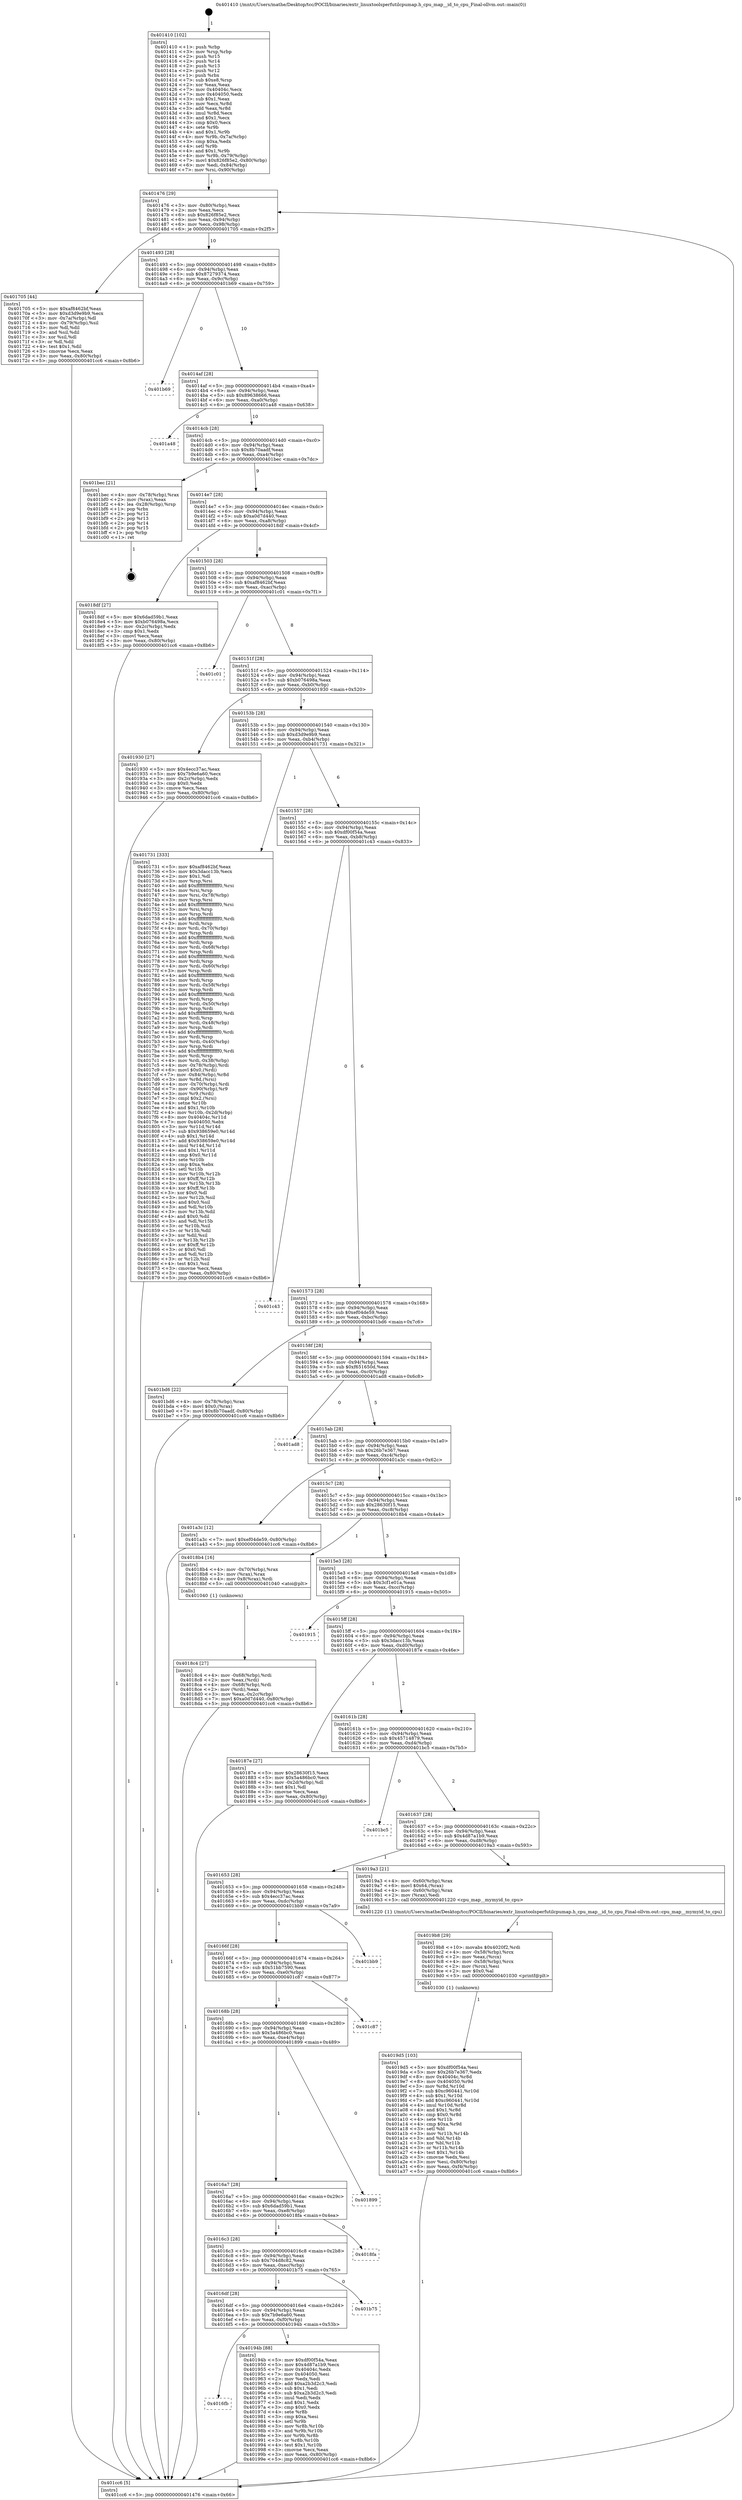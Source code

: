 digraph "0x401410" {
  label = "0x401410 (/mnt/c/Users/mathe/Desktop/tcc/POCII/binaries/extr_linuxtoolsperfutilcpumap.h_cpu_map__id_to_cpu_Final-ollvm.out::main(0))"
  labelloc = "t"
  node[shape=record]

  Entry [label="",width=0.3,height=0.3,shape=circle,fillcolor=black,style=filled]
  "0x401476" [label="{
     0x401476 [29]\l
     | [instrs]\l
     &nbsp;&nbsp;0x401476 \<+3\>: mov -0x80(%rbp),%eax\l
     &nbsp;&nbsp;0x401479 \<+2\>: mov %eax,%ecx\l
     &nbsp;&nbsp;0x40147b \<+6\>: sub $0x826f85e2,%ecx\l
     &nbsp;&nbsp;0x401481 \<+6\>: mov %eax,-0x94(%rbp)\l
     &nbsp;&nbsp;0x401487 \<+6\>: mov %ecx,-0x98(%rbp)\l
     &nbsp;&nbsp;0x40148d \<+6\>: je 0000000000401705 \<main+0x2f5\>\l
  }"]
  "0x401705" [label="{
     0x401705 [44]\l
     | [instrs]\l
     &nbsp;&nbsp;0x401705 \<+5\>: mov $0xaf8462bf,%eax\l
     &nbsp;&nbsp;0x40170a \<+5\>: mov $0xd3d9e9b9,%ecx\l
     &nbsp;&nbsp;0x40170f \<+3\>: mov -0x7a(%rbp),%dl\l
     &nbsp;&nbsp;0x401712 \<+4\>: mov -0x79(%rbp),%sil\l
     &nbsp;&nbsp;0x401716 \<+3\>: mov %dl,%dil\l
     &nbsp;&nbsp;0x401719 \<+3\>: and %sil,%dil\l
     &nbsp;&nbsp;0x40171c \<+3\>: xor %sil,%dl\l
     &nbsp;&nbsp;0x40171f \<+3\>: or %dl,%dil\l
     &nbsp;&nbsp;0x401722 \<+4\>: test $0x1,%dil\l
     &nbsp;&nbsp;0x401726 \<+3\>: cmovne %ecx,%eax\l
     &nbsp;&nbsp;0x401729 \<+3\>: mov %eax,-0x80(%rbp)\l
     &nbsp;&nbsp;0x40172c \<+5\>: jmp 0000000000401cc6 \<main+0x8b6\>\l
  }"]
  "0x401493" [label="{
     0x401493 [28]\l
     | [instrs]\l
     &nbsp;&nbsp;0x401493 \<+5\>: jmp 0000000000401498 \<main+0x88\>\l
     &nbsp;&nbsp;0x401498 \<+6\>: mov -0x94(%rbp),%eax\l
     &nbsp;&nbsp;0x40149e \<+5\>: sub $0x87279374,%eax\l
     &nbsp;&nbsp;0x4014a3 \<+6\>: mov %eax,-0x9c(%rbp)\l
     &nbsp;&nbsp;0x4014a9 \<+6\>: je 0000000000401b69 \<main+0x759\>\l
  }"]
  "0x401cc6" [label="{
     0x401cc6 [5]\l
     | [instrs]\l
     &nbsp;&nbsp;0x401cc6 \<+5\>: jmp 0000000000401476 \<main+0x66\>\l
  }"]
  "0x401410" [label="{
     0x401410 [102]\l
     | [instrs]\l
     &nbsp;&nbsp;0x401410 \<+1\>: push %rbp\l
     &nbsp;&nbsp;0x401411 \<+3\>: mov %rsp,%rbp\l
     &nbsp;&nbsp;0x401414 \<+2\>: push %r15\l
     &nbsp;&nbsp;0x401416 \<+2\>: push %r14\l
     &nbsp;&nbsp;0x401418 \<+2\>: push %r13\l
     &nbsp;&nbsp;0x40141a \<+2\>: push %r12\l
     &nbsp;&nbsp;0x40141c \<+1\>: push %rbx\l
     &nbsp;&nbsp;0x40141d \<+7\>: sub $0xe8,%rsp\l
     &nbsp;&nbsp;0x401424 \<+2\>: xor %eax,%eax\l
     &nbsp;&nbsp;0x401426 \<+7\>: mov 0x40404c,%ecx\l
     &nbsp;&nbsp;0x40142d \<+7\>: mov 0x404050,%edx\l
     &nbsp;&nbsp;0x401434 \<+3\>: sub $0x1,%eax\l
     &nbsp;&nbsp;0x401437 \<+3\>: mov %ecx,%r8d\l
     &nbsp;&nbsp;0x40143a \<+3\>: add %eax,%r8d\l
     &nbsp;&nbsp;0x40143d \<+4\>: imul %r8d,%ecx\l
     &nbsp;&nbsp;0x401441 \<+3\>: and $0x1,%ecx\l
     &nbsp;&nbsp;0x401444 \<+3\>: cmp $0x0,%ecx\l
     &nbsp;&nbsp;0x401447 \<+4\>: sete %r9b\l
     &nbsp;&nbsp;0x40144b \<+4\>: and $0x1,%r9b\l
     &nbsp;&nbsp;0x40144f \<+4\>: mov %r9b,-0x7a(%rbp)\l
     &nbsp;&nbsp;0x401453 \<+3\>: cmp $0xa,%edx\l
     &nbsp;&nbsp;0x401456 \<+4\>: setl %r9b\l
     &nbsp;&nbsp;0x40145a \<+4\>: and $0x1,%r9b\l
     &nbsp;&nbsp;0x40145e \<+4\>: mov %r9b,-0x79(%rbp)\l
     &nbsp;&nbsp;0x401462 \<+7\>: movl $0x826f85e2,-0x80(%rbp)\l
     &nbsp;&nbsp;0x401469 \<+6\>: mov %edi,-0x84(%rbp)\l
     &nbsp;&nbsp;0x40146f \<+7\>: mov %rsi,-0x90(%rbp)\l
  }"]
  Exit [label="",width=0.3,height=0.3,shape=circle,fillcolor=black,style=filled,peripheries=2]
  "0x401b69" [label="{
     0x401b69\l
  }", style=dashed]
  "0x4014af" [label="{
     0x4014af [28]\l
     | [instrs]\l
     &nbsp;&nbsp;0x4014af \<+5\>: jmp 00000000004014b4 \<main+0xa4\>\l
     &nbsp;&nbsp;0x4014b4 \<+6\>: mov -0x94(%rbp),%eax\l
     &nbsp;&nbsp;0x4014ba \<+5\>: sub $0x89638666,%eax\l
     &nbsp;&nbsp;0x4014bf \<+6\>: mov %eax,-0xa0(%rbp)\l
     &nbsp;&nbsp;0x4014c5 \<+6\>: je 0000000000401a48 \<main+0x638\>\l
  }"]
  "0x4019d5" [label="{
     0x4019d5 [103]\l
     | [instrs]\l
     &nbsp;&nbsp;0x4019d5 \<+5\>: mov $0xdf00f54a,%esi\l
     &nbsp;&nbsp;0x4019da \<+5\>: mov $0x26b7e367,%edx\l
     &nbsp;&nbsp;0x4019df \<+8\>: mov 0x40404c,%r8d\l
     &nbsp;&nbsp;0x4019e7 \<+8\>: mov 0x404050,%r9d\l
     &nbsp;&nbsp;0x4019ef \<+3\>: mov %r8d,%r10d\l
     &nbsp;&nbsp;0x4019f2 \<+7\>: sub $0xc960441,%r10d\l
     &nbsp;&nbsp;0x4019f9 \<+4\>: sub $0x1,%r10d\l
     &nbsp;&nbsp;0x4019fd \<+7\>: add $0xc960441,%r10d\l
     &nbsp;&nbsp;0x401a04 \<+4\>: imul %r10d,%r8d\l
     &nbsp;&nbsp;0x401a08 \<+4\>: and $0x1,%r8d\l
     &nbsp;&nbsp;0x401a0c \<+4\>: cmp $0x0,%r8d\l
     &nbsp;&nbsp;0x401a10 \<+4\>: sete %r11b\l
     &nbsp;&nbsp;0x401a14 \<+4\>: cmp $0xa,%r9d\l
     &nbsp;&nbsp;0x401a18 \<+3\>: setl %bl\l
     &nbsp;&nbsp;0x401a1b \<+3\>: mov %r11b,%r14b\l
     &nbsp;&nbsp;0x401a1e \<+3\>: and %bl,%r14b\l
     &nbsp;&nbsp;0x401a21 \<+3\>: xor %bl,%r11b\l
     &nbsp;&nbsp;0x401a24 \<+3\>: or %r11b,%r14b\l
     &nbsp;&nbsp;0x401a27 \<+4\>: test $0x1,%r14b\l
     &nbsp;&nbsp;0x401a2b \<+3\>: cmovne %edx,%esi\l
     &nbsp;&nbsp;0x401a2e \<+3\>: mov %esi,-0x80(%rbp)\l
     &nbsp;&nbsp;0x401a31 \<+6\>: mov %eax,-0xf4(%rbp)\l
     &nbsp;&nbsp;0x401a37 \<+5\>: jmp 0000000000401cc6 \<main+0x8b6\>\l
  }"]
  "0x401a48" [label="{
     0x401a48\l
  }", style=dashed]
  "0x4014cb" [label="{
     0x4014cb [28]\l
     | [instrs]\l
     &nbsp;&nbsp;0x4014cb \<+5\>: jmp 00000000004014d0 \<main+0xc0\>\l
     &nbsp;&nbsp;0x4014d0 \<+6\>: mov -0x94(%rbp),%eax\l
     &nbsp;&nbsp;0x4014d6 \<+5\>: sub $0x8b70aadf,%eax\l
     &nbsp;&nbsp;0x4014db \<+6\>: mov %eax,-0xa4(%rbp)\l
     &nbsp;&nbsp;0x4014e1 \<+6\>: je 0000000000401bec \<main+0x7dc\>\l
  }"]
  "0x4019b8" [label="{
     0x4019b8 [29]\l
     | [instrs]\l
     &nbsp;&nbsp;0x4019b8 \<+10\>: movabs $0x4020f2,%rdi\l
     &nbsp;&nbsp;0x4019c2 \<+4\>: mov -0x58(%rbp),%rcx\l
     &nbsp;&nbsp;0x4019c6 \<+2\>: mov %eax,(%rcx)\l
     &nbsp;&nbsp;0x4019c8 \<+4\>: mov -0x58(%rbp),%rcx\l
     &nbsp;&nbsp;0x4019cc \<+2\>: mov (%rcx),%esi\l
     &nbsp;&nbsp;0x4019ce \<+2\>: mov $0x0,%al\l
     &nbsp;&nbsp;0x4019d0 \<+5\>: call 0000000000401030 \<printf@plt\>\l
     | [calls]\l
     &nbsp;&nbsp;0x401030 \{1\} (unknown)\l
  }"]
  "0x401bec" [label="{
     0x401bec [21]\l
     | [instrs]\l
     &nbsp;&nbsp;0x401bec \<+4\>: mov -0x78(%rbp),%rax\l
     &nbsp;&nbsp;0x401bf0 \<+2\>: mov (%rax),%eax\l
     &nbsp;&nbsp;0x401bf2 \<+4\>: lea -0x28(%rbp),%rsp\l
     &nbsp;&nbsp;0x401bf6 \<+1\>: pop %rbx\l
     &nbsp;&nbsp;0x401bf7 \<+2\>: pop %r12\l
     &nbsp;&nbsp;0x401bf9 \<+2\>: pop %r13\l
     &nbsp;&nbsp;0x401bfb \<+2\>: pop %r14\l
     &nbsp;&nbsp;0x401bfd \<+2\>: pop %r15\l
     &nbsp;&nbsp;0x401bff \<+1\>: pop %rbp\l
     &nbsp;&nbsp;0x401c00 \<+1\>: ret\l
  }"]
  "0x4014e7" [label="{
     0x4014e7 [28]\l
     | [instrs]\l
     &nbsp;&nbsp;0x4014e7 \<+5\>: jmp 00000000004014ec \<main+0xdc\>\l
     &nbsp;&nbsp;0x4014ec \<+6\>: mov -0x94(%rbp),%eax\l
     &nbsp;&nbsp;0x4014f2 \<+5\>: sub $0xa0d7d440,%eax\l
     &nbsp;&nbsp;0x4014f7 \<+6\>: mov %eax,-0xa8(%rbp)\l
     &nbsp;&nbsp;0x4014fd \<+6\>: je 00000000004018df \<main+0x4cf\>\l
  }"]
  "0x4016fb" [label="{
     0x4016fb\l
  }", style=dashed]
  "0x4018df" [label="{
     0x4018df [27]\l
     | [instrs]\l
     &nbsp;&nbsp;0x4018df \<+5\>: mov $0x6dad59b1,%eax\l
     &nbsp;&nbsp;0x4018e4 \<+5\>: mov $0xb076498a,%ecx\l
     &nbsp;&nbsp;0x4018e9 \<+3\>: mov -0x2c(%rbp),%edx\l
     &nbsp;&nbsp;0x4018ec \<+3\>: cmp $0x1,%edx\l
     &nbsp;&nbsp;0x4018ef \<+3\>: cmovl %ecx,%eax\l
     &nbsp;&nbsp;0x4018f2 \<+3\>: mov %eax,-0x80(%rbp)\l
     &nbsp;&nbsp;0x4018f5 \<+5\>: jmp 0000000000401cc6 \<main+0x8b6\>\l
  }"]
  "0x401503" [label="{
     0x401503 [28]\l
     | [instrs]\l
     &nbsp;&nbsp;0x401503 \<+5\>: jmp 0000000000401508 \<main+0xf8\>\l
     &nbsp;&nbsp;0x401508 \<+6\>: mov -0x94(%rbp),%eax\l
     &nbsp;&nbsp;0x40150e \<+5\>: sub $0xaf8462bf,%eax\l
     &nbsp;&nbsp;0x401513 \<+6\>: mov %eax,-0xac(%rbp)\l
     &nbsp;&nbsp;0x401519 \<+6\>: je 0000000000401c01 \<main+0x7f1\>\l
  }"]
  "0x40194b" [label="{
     0x40194b [88]\l
     | [instrs]\l
     &nbsp;&nbsp;0x40194b \<+5\>: mov $0xdf00f54a,%eax\l
     &nbsp;&nbsp;0x401950 \<+5\>: mov $0x4d87a1b9,%ecx\l
     &nbsp;&nbsp;0x401955 \<+7\>: mov 0x40404c,%edx\l
     &nbsp;&nbsp;0x40195c \<+7\>: mov 0x404050,%esi\l
     &nbsp;&nbsp;0x401963 \<+2\>: mov %edx,%edi\l
     &nbsp;&nbsp;0x401965 \<+6\>: add $0xa2b3d2c3,%edi\l
     &nbsp;&nbsp;0x40196b \<+3\>: sub $0x1,%edi\l
     &nbsp;&nbsp;0x40196e \<+6\>: sub $0xa2b3d2c3,%edi\l
     &nbsp;&nbsp;0x401974 \<+3\>: imul %edi,%edx\l
     &nbsp;&nbsp;0x401977 \<+3\>: and $0x1,%edx\l
     &nbsp;&nbsp;0x40197a \<+3\>: cmp $0x0,%edx\l
     &nbsp;&nbsp;0x40197d \<+4\>: sete %r8b\l
     &nbsp;&nbsp;0x401981 \<+3\>: cmp $0xa,%esi\l
     &nbsp;&nbsp;0x401984 \<+4\>: setl %r9b\l
     &nbsp;&nbsp;0x401988 \<+3\>: mov %r8b,%r10b\l
     &nbsp;&nbsp;0x40198b \<+3\>: and %r9b,%r10b\l
     &nbsp;&nbsp;0x40198e \<+3\>: xor %r9b,%r8b\l
     &nbsp;&nbsp;0x401991 \<+3\>: or %r8b,%r10b\l
     &nbsp;&nbsp;0x401994 \<+4\>: test $0x1,%r10b\l
     &nbsp;&nbsp;0x401998 \<+3\>: cmovne %ecx,%eax\l
     &nbsp;&nbsp;0x40199b \<+3\>: mov %eax,-0x80(%rbp)\l
     &nbsp;&nbsp;0x40199e \<+5\>: jmp 0000000000401cc6 \<main+0x8b6\>\l
  }"]
  "0x401c01" [label="{
     0x401c01\l
  }", style=dashed]
  "0x40151f" [label="{
     0x40151f [28]\l
     | [instrs]\l
     &nbsp;&nbsp;0x40151f \<+5\>: jmp 0000000000401524 \<main+0x114\>\l
     &nbsp;&nbsp;0x401524 \<+6\>: mov -0x94(%rbp),%eax\l
     &nbsp;&nbsp;0x40152a \<+5\>: sub $0xb076498a,%eax\l
     &nbsp;&nbsp;0x40152f \<+6\>: mov %eax,-0xb0(%rbp)\l
     &nbsp;&nbsp;0x401535 \<+6\>: je 0000000000401930 \<main+0x520\>\l
  }"]
  "0x4016df" [label="{
     0x4016df [28]\l
     | [instrs]\l
     &nbsp;&nbsp;0x4016df \<+5\>: jmp 00000000004016e4 \<main+0x2d4\>\l
     &nbsp;&nbsp;0x4016e4 \<+6\>: mov -0x94(%rbp),%eax\l
     &nbsp;&nbsp;0x4016ea \<+5\>: sub $0x7b9e6a60,%eax\l
     &nbsp;&nbsp;0x4016ef \<+6\>: mov %eax,-0xf0(%rbp)\l
     &nbsp;&nbsp;0x4016f5 \<+6\>: je 000000000040194b \<main+0x53b\>\l
  }"]
  "0x401930" [label="{
     0x401930 [27]\l
     | [instrs]\l
     &nbsp;&nbsp;0x401930 \<+5\>: mov $0x4ecc37ac,%eax\l
     &nbsp;&nbsp;0x401935 \<+5\>: mov $0x7b9e6a60,%ecx\l
     &nbsp;&nbsp;0x40193a \<+3\>: mov -0x2c(%rbp),%edx\l
     &nbsp;&nbsp;0x40193d \<+3\>: cmp $0x0,%edx\l
     &nbsp;&nbsp;0x401940 \<+3\>: cmove %ecx,%eax\l
     &nbsp;&nbsp;0x401943 \<+3\>: mov %eax,-0x80(%rbp)\l
     &nbsp;&nbsp;0x401946 \<+5\>: jmp 0000000000401cc6 \<main+0x8b6\>\l
  }"]
  "0x40153b" [label="{
     0x40153b [28]\l
     | [instrs]\l
     &nbsp;&nbsp;0x40153b \<+5\>: jmp 0000000000401540 \<main+0x130\>\l
     &nbsp;&nbsp;0x401540 \<+6\>: mov -0x94(%rbp),%eax\l
     &nbsp;&nbsp;0x401546 \<+5\>: sub $0xd3d9e9b9,%eax\l
     &nbsp;&nbsp;0x40154b \<+6\>: mov %eax,-0xb4(%rbp)\l
     &nbsp;&nbsp;0x401551 \<+6\>: je 0000000000401731 \<main+0x321\>\l
  }"]
  "0x401b75" [label="{
     0x401b75\l
  }", style=dashed]
  "0x401731" [label="{
     0x401731 [333]\l
     | [instrs]\l
     &nbsp;&nbsp;0x401731 \<+5\>: mov $0xaf8462bf,%eax\l
     &nbsp;&nbsp;0x401736 \<+5\>: mov $0x3dacc13b,%ecx\l
     &nbsp;&nbsp;0x40173b \<+2\>: mov $0x1,%dl\l
     &nbsp;&nbsp;0x40173d \<+3\>: mov %rsp,%rsi\l
     &nbsp;&nbsp;0x401740 \<+4\>: add $0xfffffffffffffff0,%rsi\l
     &nbsp;&nbsp;0x401744 \<+3\>: mov %rsi,%rsp\l
     &nbsp;&nbsp;0x401747 \<+4\>: mov %rsi,-0x78(%rbp)\l
     &nbsp;&nbsp;0x40174b \<+3\>: mov %rsp,%rsi\l
     &nbsp;&nbsp;0x40174e \<+4\>: add $0xfffffffffffffff0,%rsi\l
     &nbsp;&nbsp;0x401752 \<+3\>: mov %rsi,%rsp\l
     &nbsp;&nbsp;0x401755 \<+3\>: mov %rsp,%rdi\l
     &nbsp;&nbsp;0x401758 \<+4\>: add $0xfffffffffffffff0,%rdi\l
     &nbsp;&nbsp;0x40175c \<+3\>: mov %rdi,%rsp\l
     &nbsp;&nbsp;0x40175f \<+4\>: mov %rdi,-0x70(%rbp)\l
     &nbsp;&nbsp;0x401763 \<+3\>: mov %rsp,%rdi\l
     &nbsp;&nbsp;0x401766 \<+4\>: add $0xfffffffffffffff0,%rdi\l
     &nbsp;&nbsp;0x40176a \<+3\>: mov %rdi,%rsp\l
     &nbsp;&nbsp;0x40176d \<+4\>: mov %rdi,-0x68(%rbp)\l
     &nbsp;&nbsp;0x401771 \<+3\>: mov %rsp,%rdi\l
     &nbsp;&nbsp;0x401774 \<+4\>: add $0xfffffffffffffff0,%rdi\l
     &nbsp;&nbsp;0x401778 \<+3\>: mov %rdi,%rsp\l
     &nbsp;&nbsp;0x40177b \<+4\>: mov %rdi,-0x60(%rbp)\l
     &nbsp;&nbsp;0x40177f \<+3\>: mov %rsp,%rdi\l
     &nbsp;&nbsp;0x401782 \<+4\>: add $0xfffffffffffffff0,%rdi\l
     &nbsp;&nbsp;0x401786 \<+3\>: mov %rdi,%rsp\l
     &nbsp;&nbsp;0x401789 \<+4\>: mov %rdi,-0x58(%rbp)\l
     &nbsp;&nbsp;0x40178d \<+3\>: mov %rsp,%rdi\l
     &nbsp;&nbsp;0x401790 \<+4\>: add $0xfffffffffffffff0,%rdi\l
     &nbsp;&nbsp;0x401794 \<+3\>: mov %rdi,%rsp\l
     &nbsp;&nbsp;0x401797 \<+4\>: mov %rdi,-0x50(%rbp)\l
     &nbsp;&nbsp;0x40179b \<+3\>: mov %rsp,%rdi\l
     &nbsp;&nbsp;0x40179e \<+4\>: add $0xfffffffffffffff0,%rdi\l
     &nbsp;&nbsp;0x4017a2 \<+3\>: mov %rdi,%rsp\l
     &nbsp;&nbsp;0x4017a5 \<+4\>: mov %rdi,-0x48(%rbp)\l
     &nbsp;&nbsp;0x4017a9 \<+3\>: mov %rsp,%rdi\l
     &nbsp;&nbsp;0x4017ac \<+4\>: add $0xfffffffffffffff0,%rdi\l
     &nbsp;&nbsp;0x4017b0 \<+3\>: mov %rdi,%rsp\l
     &nbsp;&nbsp;0x4017b3 \<+4\>: mov %rdi,-0x40(%rbp)\l
     &nbsp;&nbsp;0x4017b7 \<+3\>: mov %rsp,%rdi\l
     &nbsp;&nbsp;0x4017ba \<+4\>: add $0xfffffffffffffff0,%rdi\l
     &nbsp;&nbsp;0x4017be \<+3\>: mov %rdi,%rsp\l
     &nbsp;&nbsp;0x4017c1 \<+4\>: mov %rdi,-0x38(%rbp)\l
     &nbsp;&nbsp;0x4017c5 \<+4\>: mov -0x78(%rbp),%rdi\l
     &nbsp;&nbsp;0x4017c9 \<+6\>: movl $0x0,(%rdi)\l
     &nbsp;&nbsp;0x4017cf \<+7\>: mov -0x84(%rbp),%r8d\l
     &nbsp;&nbsp;0x4017d6 \<+3\>: mov %r8d,(%rsi)\l
     &nbsp;&nbsp;0x4017d9 \<+4\>: mov -0x70(%rbp),%rdi\l
     &nbsp;&nbsp;0x4017dd \<+7\>: mov -0x90(%rbp),%r9\l
     &nbsp;&nbsp;0x4017e4 \<+3\>: mov %r9,(%rdi)\l
     &nbsp;&nbsp;0x4017e7 \<+3\>: cmpl $0x2,(%rsi)\l
     &nbsp;&nbsp;0x4017ea \<+4\>: setne %r10b\l
     &nbsp;&nbsp;0x4017ee \<+4\>: and $0x1,%r10b\l
     &nbsp;&nbsp;0x4017f2 \<+4\>: mov %r10b,-0x2d(%rbp)\l
     &nbsp;&nbsp;0x4017f6 \<+8\>: mov 0x40404c,%r11d\l
     &nbsp;&nbsp;0x4017fe \<+7\>: mov 0x404050,%ebx\l
     &nbsp;&nbsp;0x401805 \<+3\>: mov %r11d,%r14d\l
     &nbsp;&nbsp;0x401808 \<+7\>: sub $0x938659e0,%r14d\l
     &nbsp;&nbsp;0x40180f \<+4\>: sub $0x1,%r14d\l
     &nbsp;&nbsp;0x401813 \<+7\>: add $0x938659e0,%r14d\l
     &nbsp;&nbsp;0x40181a \<+4\>: imul %r14d,%r11d\l
     &nbsp;&nbsp;0x40181e \<+4\>: and $0x1,%r11d\l
     &nbsp;&nbsp;0x401822 \<+4\>: cmp $0x0,%r11d\l
     &nbsp;&nbsp;0x401826 \<+4\>: sete %r10b\l
     &nbsp;&nbsp;0x40182a \<+3\>: cmp $0xa,%ebx\l
     &nbsp;&nbsp;0x40182d \<+4\>: setl %r15b\l
     &nbsp;&nbsp;0x401831 \<+3\>: mov %r10b,%r12b\l
     &nbsp;&nbsp;0x401834 \<+4\>: xor $0xff,%r12b\l
     &nbsp;&nbsp;0x401838 \<+3\>: mov %r15b,%r13b\l
     &nbsp;&nbsp;0x40183b \<+4\>: xor $0xff,%r13b\l
     &nbsp;&nbsp;0x40183f \<+3\>: xor $0x0,%dl\l
     &nbsp;&nbsp;0x401842 \<+3\>: mov %r12b,%sil\l
     &nbsp;&nbsp;0x401845 \<+4\>: and $0x0,%sil\l
     &nbsp;&nbsp;0x401849 \<+3\>: and %dl,%r10b\l
     &nbsp;&nbsp;0x40184c \<+3\>: mov %r13b,%dil\l
     &nbsp;&nbsp;0x40184f \<+4\>: and $0x0,%dil\l
     &nbsp;&nbsp;0x401853 \<+3\>: and %dl,%r15b\l
     &nbsp;&nbsp;0x401856 \<+3\>: or %r10b,%sil\l
     &nbsp;&nbsp;0x401859 \<+3\>: or %r15b,%dil\l
     &nbsp;&nbsp;0x40185c \<+3\>: xor %dil,%sil\l
     &nbsp;&nbsp;0x40185f \<+3\>: or %r13b,%r12b\l
     &nbsp;&nbsp;0x401862 \<+4\>: xor $0xff,%r12b\l
     &nbsp;&nbsp;0x401866 \<+3\>: or $0x0,%dl\l
     &nbsp;&nbsp;0x401869 \<+3\>: and %dl,%r12b\l
     &nbsp;&nbsp;0x40186c \<+3\>: or %r12b,%sil\l
     &nbsp;&nbsp;0x40186f \<+4\>: test $0x1,%sil\l
     &nbsp;&nbsp;0x401873 \<+3\>: cmovne %ecx,%eax\l
     &nbsp;&nbsp;0x401876 \<+3\>: mov %eax,-0x80(%rbp)\l
     &nbsp;&nbsp;0x401879 \<+5\>: jmp 0000000000401cc6 \<main+0x8b6\>\l
  }"]
  "0x401557" [label="{
     0x401557 [28]\l
     | [instrs]\l
     &nbsp;&nbsp;0x401557 \<+5\>: jmp 000000000040155c \<main+0x14c\>\l
     &nbsp;&nbsp;0x40155c \<+6\>: mov -0x94(%rbp),%eax\l
     &nbsp;&nbsp;0x401562 \<+5\>: sub $0xdf00f54a,%eax\l
     &nbsp;&nbsp;0x401567 \<+6\>: mov %eax,-0xb8(%rbp)\l
     &nbsp;&nbsp;0x40156d \<+6\>: je 0000000000401c43 \<main+0x833\>\l
  }"]
  "0x4016c3" [label="{
     0x4016c3 [28]\l
     | [instrs]\l
     &nbsp;&nbsp;0x4016c3 \<+5\>: jmp 00000000004016c8 \<main+0x2b8\>\l
     &nbsp;&nbsp;0x4016c8 \<+6\>: mov -0x94(%rbp),%eax\l
     &nbsp;&nbsp;0x4016ce \<+5\>: sub $0x704d8c82,%eax\l
     &nbsp;&nbsp;0x4016d3 \<+6\>: mov %eax,-0xec(%rbp)\l
     &nbsp;&nbsp;0x4016d9 \<+6\>: je 0000000000401b75 \<main+0x765\>\l
  }"]
  "0x4018fa" [label="{
     0x4018fa\l
  }", style=dashed]
  "0x401c43" [label="{
     0x401c43\l
  }", style=dashed]
  "0x401573" [label="{
     0x401573 [28]\l
     | [instrs]\l
     &nbsp;&nbsp;0x401573 \<+5\>: jmp 0000000000401578 \<main+0x168\>\l
     &nbsp;&nbsp;0x401578 \<+6\>: mov -0x94(%rbp),%eax\l
     &nbsp;&nbsp;0x40157e \<+5\>: sub $0xef04de59,%eax\l
     &nbsp;&nbsp;0x401583 \<+6\>: mov %eax,-0xbc(%rbp)\l
     &nbsp;&nbsp;0x401589 \<+6\>: je 0000000000401bd6 \<main+0x7c6\>\l
  }"]
  "0x4016a7" [label="{
     0x4016a7 [28]\l
     | [instrs]\l
     &nbsp;&nbsp;0x4016a7 \<+5\>: jmp 00000000004016ac \<main+0x29c\>\l
     &nbsp;&nbsp;0x4016ac \<+6\>: mov -0x94(%rbp),%eax\l
     &nbsp;&nbsp;0x4016b2 \<+5\>: sub $0x6dad59b1,%eax\l
     &nbsp;&nbsp;0x4016b7 \<+6\>: mov %eax,-0xe8(%rbp)\l
     &nbsp;&nbsp;0x4016bd \<+6\>: je 00000000004018fa \<main+0x4ea\>\l
  }"]
  "0x401bd6" [label="{
     0x401bd6 [22]\l
     | [instrs]\l
     &nbsp;&nbsp;0x401bd6 \<+4\>: mov -0x78(%rbp),%rax\l
     &nbsp;&nbsp;0x401bda \<+6\>: movl $0x0,(%rax)\l
     &nbsp;&nbsp;0x401be0 \<+7\>: movl $0x8b70aadf,-0x80(%rbp)\l
     &nbsp;&nbsp;0x401be7 \<+5\>: jmp 0000000000401cc6 \<main+0x8b6\>\l
  }"]
  "0x40158f" [label="{
     0x40158f [28]\l
     | [instrs]\l
     &nbsp;&nbsp;0x40158f \<+5\>: jmp 0000000000401594 \<main+0x184\>\l
     &nbsp;&nbsp;0x401594 \<+6\>: mov -0x94(%rbp),%eax\l
     &nbsp;&nbsp;0x40159a \<+5\>: sub $0xf651650d,%eax\l
     &nbsp;&nbsp;0x40159f \<+6\>: mov %eax,-0xc0(%rbp)\l
     &nbsp;&nbsp;0x4015a5 \<+6\>: je 0000000000401ad8 \<main+0x6c8\>\l
  }"]
  "0x401899" [label="{
     0x401899\l
  }", style=dashed]
  "0x401ad8" [label="{
     0x401ad8\l
  }", style=dashed]
  "0x4015ab" [label="{
     0x4015ab [28]\l
     | [instrs]\l
     &nbsp;&nbsp;0x4015ab \<+5\>: jmp 00000000004015b0 \<main+0x1a0\>\l
     &nbsp;&nbsp;0x4015b0 \<+6\>: mov -0x94(%rbp),%eax\l
     &nbsp;&nbsp;0x4015b6 \<+5\>: sub $0x26b7e367,%eax\l
     &nbsp;&nbsp;0x4015bb \<+6\>: mov %eax,-0xc4(%rbp)\l
     &nbsp;&nbsp;0x4015c1 \<+6\>: je 0000000000401a3c \<main+0x62c\>\l
  }"]
  "0x40168b" [label="{
     0x40168b [28]\l
     | [instrs]\l
     &nbsp;&nbsp;0x40168b \<+5\>: jmp 0000000000401690 \<main+0x280\>\l
     &nbsp;&nbsp;0x401690 \<+6\>: mov -0x94(%rbp),%eax\l
     &nbsp;&nbsp;0x401696 \<+5\>: sub $0x5a486bc0,%eax\l
     &nbsp;&nbsp;0x40169b \<+6\>: mov %eax,-0xe4(%rbp)\l
     &nbsp;&nbsp;0x4016a1 \<+6\>: je 0000000000401899 \<main+0x489\>\l
  }"]
  "0x401a3c" [label="{
     0x401a3c [12]\l
     | [instrs]\l
     &nbsp;&nbsp;0x401a3c \<+7\>: movl $0xef04de59,-0x80(%rbp)\l
     &nbsp;&nbsp;0x401a43 \<+5\>: jmp 0000000000401cc6 \<main+0x8b6\>\l
  }"]
  "0x4015c7" [label="{
     0x4015c7 [28]\l
     | [instrs]\l
     &nbsp;&nbsp;0x4015c7 \<+5\>: jmp 00000000004015cc \<main+0x1bc\>\l
     &nbsp;&nbsp;0x4015cc \<+6\>: mov -0x94(%rbp),%eax\l
     &nbsp;&nbsp;0x4015d2 \<+5\>: sub $0x28630f15,%eax\l
     &nbsp;&nbsp;0x4015d7 \<+6\>: mov %eax,-0xc8(%rbp)\l
     &nbsp;&nbsp;0x4015dd \<+6\>: je 00000000004018b4 \<main+0x4a4\>\l
  }"]
  "0x401c87" [label="{
     0x401c87\l
  }", style=dashed]
  "0x4018b4" [label="{
     0x4018b4 [16]\l
     | [instrs]\l
     &nbsp;&nbsp;0x4018b4 \<+4\>: mov -0x70(%rbp),%rax\l
     &nbsp;&nbsp;0x4018b8 \<+3\>: mov (%rax),%rax\l
     &nbsp;&nbsp;0x4018bb \<+4\>: mov 0x8(%rax),%rdi\l
     &nbsp;&nbsp;0x4018bf \<+5\>: call 0000000000401040 \<atoi@plt\>\l
     | [calls]\l
     &nbsp;&nbsp;0x401040 \{1\} (unknown)\l
  }"]
  "0x4015e3" [label="{
     0x4015e3 [28]\l
     | [instrs]\l
     &nbsp;&nbsp;0x4015e3 \<+5\>: jmp 00000000004015e8 \<main+0x1d8\>\l
     &nbsp;&nbsp;0x4015e8 \<+6\>: mov -0x94(%rbp),%eax\l
     &nbsp;&nbsp;0x4015ee \<+5\>: sub $0x3cf1e01a,%eax\l
     &nbsp;&nbsp;0x4015f3 \<+6\>: mov %eax,-0xcc(%rbp)\l
     &nbsp;&nbsp;0x4015f9 \<+6\>: je 0000000000401915 \<main+0x505\>\l
  }"]
  "0x40166f" [label="{
     0x40166f [28]\l
     | [instrs]\l
     &nbsp;&nbsp;0x40166f \<+5\>: jmp 0000000000401674 \<main+0x264\>\l
     &nbsp;&nbsp;0x401674 \<+6\>: mov -0x94(%rbp),%eax\l
     &nbsp;&nbsp;0x40167a \<+5\>: sub $0x51bb7590,%eax\l
     &nbsp;&nbsp;0x40167f \<+6\>: mov %eax,-0xe0(%rbp)\l
     &nbsp;&nbsp;0x401685 \<+6\>: je 0000000000401c87 \<main+0x877\>\l
  }"]
  "0x401915" [label="{
     0x401915\l
  }", style=dashed]
  "0x4015ff" [label="{
     0x4015ff [28]\l
     | [instrs]\l
     &nbsp;&nbsp;0x4015ff \<+5\>: jmp 0000000000401604 \<main+0x1f4\>\l
     &nbsp;&nbsp;0x401604 \<+6\>: mov -0x94(%rbp),%eax\l
     &nbsp;&nbsp;0x40160a \<+5\>: sub $0x3dacc13b,%eax\l
     &nbsp;&nbsp;0x40160f \<+6\>: mov %eax,-0xd0(%rbp)\l
     &nbsp;&nbsp;0x401615 \<+6\>: je 000000000040187e \<main+0x46e\>\l
  }"]
  "0x401bb9" [label="{
     0x401bb9\l
  }", style=dashed]
  "0x40187e" [label="{
     0x40187e [27]\l
     | [instrs]\l
     &nbsp;&nbsp;0x40187e \<+5\>: mov $0x28630f15,%eax\l
     &nbsp;&nbsp;0x401883 \<+5\>: mov $0x5a486bc0,%ecx\l
     &nbsp;&nbsp;0x401888 \<+3\>: mov -0x2d(%rbp),%dl\l
     &nbsp;&nbsp;0x40188b \<+3\>: test $0x1,%dl\l
     &nbsp;&nbsp;0x40188e \<+3\>: cmovne %ecx,%eax\l
     &nbsp;&nbsp;0x401891 \<+3\>: mov %eax,-0x80(%rbp)\l
     &nbsp;&nbsp;0x401894 \<+5\>: jmp 0000000000401cc6 \<main+0x8b6\>\l
  }"]
  "0x40161b" [label="{
     0x40161b [28]\l
     | [instrs]\l
     &nbsp;&nbsp;0x40161b \<+5\>: jmp 0000000000401620 \<main+0x210\>\l
     &nbsp;&nbsp;0x401620 \<+6\>: mov -0x94(%rbp),%eax\l
     &nbsp;&nbsp;0x401626 \<+5\>: sub $0x45714879,%eax\l
     &nbsp;&nbsp;0x40162b \<+6\>: mov %eax,-0xd4(%rbp)\l
     &nbsp;&nbsp;0x401631 \<+6\>: je 0000000000401bc5 \<main+0x7b5\>\l
  }"]
  "0x4018c4" [label="{
     0x4018c4 [27]\l
     | [instrs]\l
     &nbsp;&nbsp;0x4018c4 \<+4\>: mov -0x68(%rbp),%rdi\l
     &nbsp;&nbsp;0x4018c8 \<+2\>: mov %eax,(%rdi)\l
     &nbsp;&nbsp;0x4018ca \<+4\>: mov -0x68(%rbp),%rdi\l
     &nbsp;&nbsp;0x4018ce \<+2\>: mov (%rdi),%eax\l
     &nbsp;&nbsp;0x4018d0 \<+3\>: mov %eax,-0x2c(%rbp)\l
     &nbsp;&nbsp;0x4018d3 \<+7\>: movl $0xa0d7d440,-0x80(%rbp)\l
     &nbsp;&nbsp;0x4018da \<+5\>: jmp 0000000000401cc6 \<main+0x8b6\>\l
  }"]
  "0x401653" [label="{
     0x401653 [28]\l
     | [instrs]\l
     &nbsp;&nbsp;0x401653 \<+5\>: jmp 0000000000401658 \<main+0x248\>\l
     &nbsp;&nbsp;0x401658 \<+6\>: mov -0x94(%rbp),%eax\l
     &nbsp;&nbsp;0x40165e \<+5\>: sub $0x4ecc37ac,%eax\l
     &nbsp;&nbsp;0x401663 \<+6\>: mov %eax,-0xdc(%rbp)\l
     &nbsp;&nbsp;0x401669 \<+6\>: je 0000000000401bb9 \<main+0x7a9\>\l
  }"]
  "0x401bc5" [label="{
     0x401bc5\l
  }", style=dashed]
  "0x401637" [label="{
     0x401637 [28]\l
     | [instrs]\l
     &nbsp;&nbsp;0x401637 \<+5\>: jmp 000000000040163c \<main+0x22c\>\l
     &nbsp;&nbsp;0x40163c \<+6\>: mov -0x94(%rbp),%eax\l
     &nbsp;&nbsp;0x401642 \<+5\>: sub $0x4d87a1b9,%eax\l
     &nbsp;&nbsp;0x401647 \<+6\>: mov %eax,-0xd8(%rbp)\l
     &nbsp;&nbsp;0x40164d \<+6\>: je 00000000004019a3 \<main+0x593\>\l
  }"]
  "0x4019a3" [label="{
     0x4019a3 [21]\l
     | [instrs]\l
     &nbsp;&nbsp;0x4019a3 \<+4\>: mov -0x60(%rbp),%rax\l
     &nbsp;&nbsp;0x4019a7 \<+6\>: movl $0x64,(%rax)\l
     &nbsp;&nbsp;0x4019ad \<+4\>: mov -0x60(%rbp),%rax\l
     &nbsp;&nbsp;0x4019b1 \<+2\>: mov (%rax),%edi\l
     &nbsp;&nbsp;0x4019b3 \<+5\>: call 0000000000401220 \<cpu_map__mymyid_to_cpu\>\l
     | [calls]\l
     &nbsp;&nbsp;0x401220 \{1\} (/mnt/c/Users/mathe/Desktop/tcc/POCII/binaries/extr_linuxtoolsperfutilcpumap.h_cpu_map__id_to_cpu_Final-ollvm.out::cpu_map__mymyid_to_cpu)\l
  }"]
  Entry -> "0x401410" [label=" 1"]
  "0x401476" -> "0x401705" [label=" 1"]
  "0x401476" -> "0x401493" [label=" 10"]
  "0x401705" -> "0x401cc6" [label=" 1"]
  "0x401410" -> "0x401476" [label=" 1"]
  "0x401cc6" -> "0x401476" [label=" 10"]
  "0x401bec" -> Exit [label=" 1"]
  "0x401493" -> "0x401b69" [label=" 0"]
  "0x401493" -> "0x4014af" [label=" 10"]
  "0x401bd6" -> "0x401cc6" [label=" 1"]
  "0x4014af" -> "0x401a48" [label=" 0"]
  "0x4014af" -> "0x4014cb" [label=" 10"]
  "0x401a3c" -> "0x401cc6" [label=" 1"]
  "0x4014cb" -> "0x401bec" [label=" 1"]
  "0x4014cb" -> "0x4014e7" [label=" 9"]
  "0x4019d5" -> "0x401cc6" [label=" 1"]
  "0x4014e7" -> "0x4018df" [label=" 1"]
  "0x4014e7" -> "0x401503" [label=" 8"]
  "0x4019b8" -> "0x4019d5" [label=" 1"]
  "0x401503" -> "0x401c01" [label=" 0"]
  "0x401503" -> "0x40151f" [label=" 8"]
  "0x4019a3" -> "0x4019b8" [label=" 1"]
  "0x40151f" -> "0x401930" [label=" 1"]
  "0x40151f" -> "0x40153b" [label=" 7"]
  "0x4016df" -> "0x4016fb" [label=" 0"]
  "0x40153b" -> "0x401731" [label=" 1"]
  "0x40153b" -> "0x401557" [label=" 6"]
  "0x4016df" -> "0x40194b" [label=" 1"]
  "0x401731" -> "0x401cc6" [label=" 1"]
  "0x4016c3" -> "0x4016df" [label=" 1"]
  "0x401557" -> "0x401c43" [label=" 0"]
  "0x401557" -> "0x401573" [label=" 6"]
  "0x4016c3" -> "0x401b75" [label=" 0"]
  "0x401573" -> "0x401bd6" [label=" 1"]
  "0x401573" -> "0x40158f" [label=" 5"]
  "0x4016a7" -> "0x4016c3" [label=" 1"]
  "0x40158f" -> "0x401ad8" [label=" 0"]
  "0x40158f" -> "0x4015ab" [label=" 5"]
  "0x4016a7" -> "0x4018fa" [label=" 0"]
  "0x4015ab" -> "0x401a3c" [label=" 1"]
  "0x4015ab" -> "0x4015c7" [label=" 4"]
  "0x40168b" -> "0x4016a7" [label=" 1"]
  "0x4015c7" -> "0x4018b4" [label=" 1"]
  "0x4015c7" -> "0x4015e3" [label=" 3"]
  "0x40168b" -> "0x401899" [label=" 0"]
  "0x4015e3" -> "0x401915" [label=" 0"]
  "0x4015e3" -> "0x4015ff" [label=" 3"]
  "0x40166f" -> "0x40168b" [label=" 1"]
  "0x4015ff" -> "0x40187e" [label=" 1"]
  "0x4015ff" -> "0x40161b" [label=" 2"]
  "0x40187e" -> "0x401cc6" [label=" 1"]
  "0x4018b4" -> "0x4018c4" [label=" 1"]
  "0x4018c4" -> "0x401cc6" [label=" 1"]
  "0x4018df" -> "0x401cc6" [label=" 1"]
  "0x401930" -> "0x401cc6" [label=" 1"]
  "0x40166f" -> "0x401c87" [label=" 0"]
  "0x40161b" -> "0x401bc5" [label=" 0"]
  "0x40161b" -> "0x401637" [label=" 2"]
  "0x401653" -> "0x40166f" [label=" 1"]
  "0x401637" -> "0x4019a3" [label=" 1"]
  "0x401637" -> "0x401653" [label=" 1"]
  "0x40194b" -> "0x401cc6" [label=" 1"]
  "0x401653" -> "0x401bb9" [label=" 0"]
}
